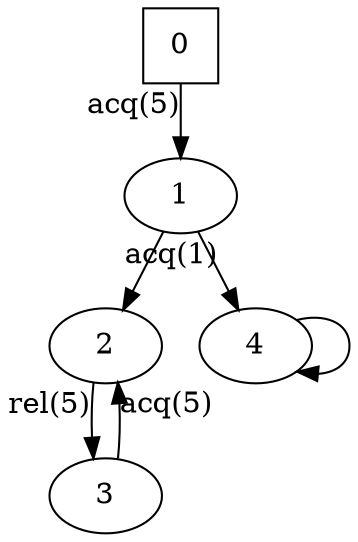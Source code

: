 digraph auto_0{
0[shape=square];
1;
2;
3;
4;
4 -> 4;
1 -> 2;
1 -> 4[xlabel="acq(1)"];
0 -> 1[xlabel="acq(5)"];
2 -> 3[xlabel="rel(5)"];
3 -> 2[xlabel="acq(5)"];
}
